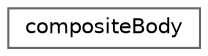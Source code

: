 digraph "Graphical Class Hierarchy"
{
 // LATEX_PDF_SIZE
  bgcolor="transparent";
  edge [fontname=Helvetica,fontsize=10,labelfontname=Helvetica,labelfontsize=10];
  node [fontname=Helvetica,fontsize=10,shape=box,height=0.2,width=0.4];
  rankdir="LR";
  Node0 [id="Node000000",label="compositeBody",height=0.2,width=0.4,color="grey40", fillcolor="white", style="filled",URL="$classFoam_1_1compositeBody.html",tooltip="This specialized rigidBody holds the original body after it has been merged into a parent."];
}
